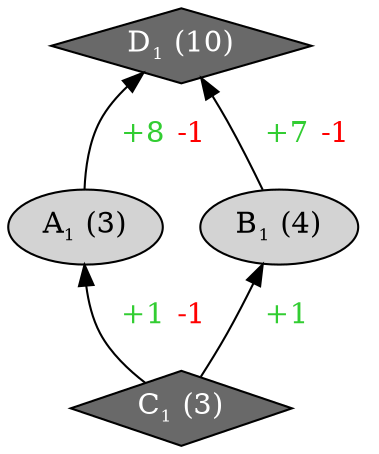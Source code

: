 digraph "cmiAutomaton"{
rankdir="BT"
1 [label=<A<sub><font point-size="10">1</font></sub> (3)>, style="filled", fillcolor="lightgray"]
2 [label=<B<sub><font point-size="10">1</font></sub> (4)>, style="filled", fillcolor="lightgray"]
3 [label=<C<sub><font point-size="10">1</font></sub> (3)>, style="filled", shape="diamond", fillcolor="dimgray", fontcolor="white"]
4 [label=<D<sub><font point-size="10">1</font></sub> (10)>, style="filled", shape="diamond", fillcolor="dimgray", fontcolor="white"]
1 -> 4 [label=<  <font color="limegreen">+8</font> <font color="red">-1</font>  >]
2 -> 4 [label=<  <font color="limegreen">+7</font> <font color="red">-1</font>  >]
3 -> 1 [label=<  <font color="limegreen">+1</font> <font color="red">-1</font>  >]
3 -> 2 [label=<  <font color="limegreen">+1</font>  >]
}
